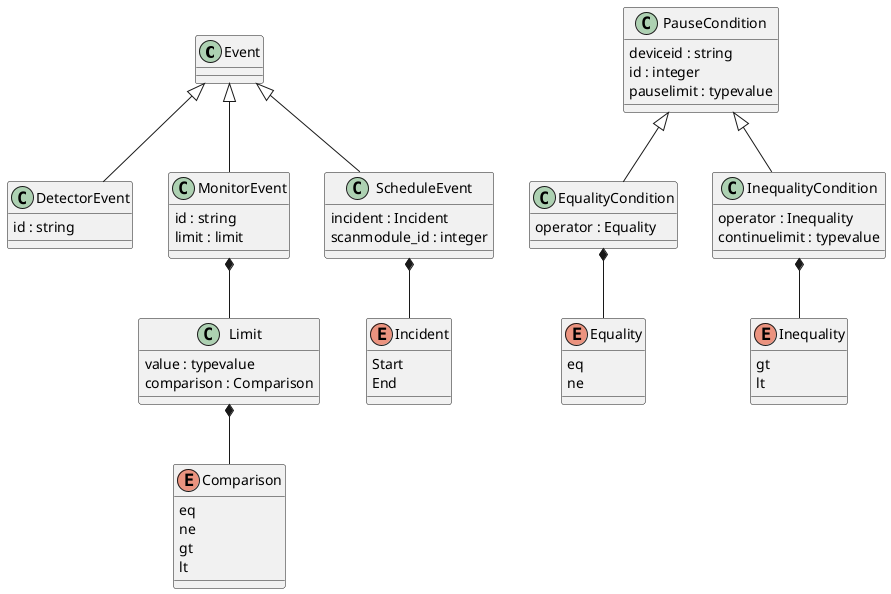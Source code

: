 @startuml
'https://plantuml.com/class-diagram

class Event {
}
Event <|-- DetectorEvent
Event <|-- MonitorEvent
Event <|-- ScheduleEvent

class DetectorEvent {
    id : string
}

class MonitorEvent {
    id : string
    limit : limit
}
MonitorEvent *-- Limit

class ScheduleEvent {
    incident : Incident
    scanmodule_id : integer
}
ScheduleEvent *-- Incident

enum Incident {
    Start
    End
}

class Limit {
    value : typevalue
    comparison : Comparison
}
Limit *-- Comparison

enum Comparison {
    eq
    ne
    gt
    lt
}


class PauseCondition {
    deviceid : string
    id : integer
    pauselimit : typevalue
}
PauseCondition <|-- EqualityCondition
PauseCondition <|-- InequalityCondition

class EqualityCondition {
    operator : Equality
}
EqualityCondition *-- Equality

enum Equality {
    eq
    ne
}

class InequalityCondition {
    operator : Inequality
    continuelimit : typevalue
}
InequalityCondition *-- Inequality

enum Inequality {
    gt
    lt
}

@enduml